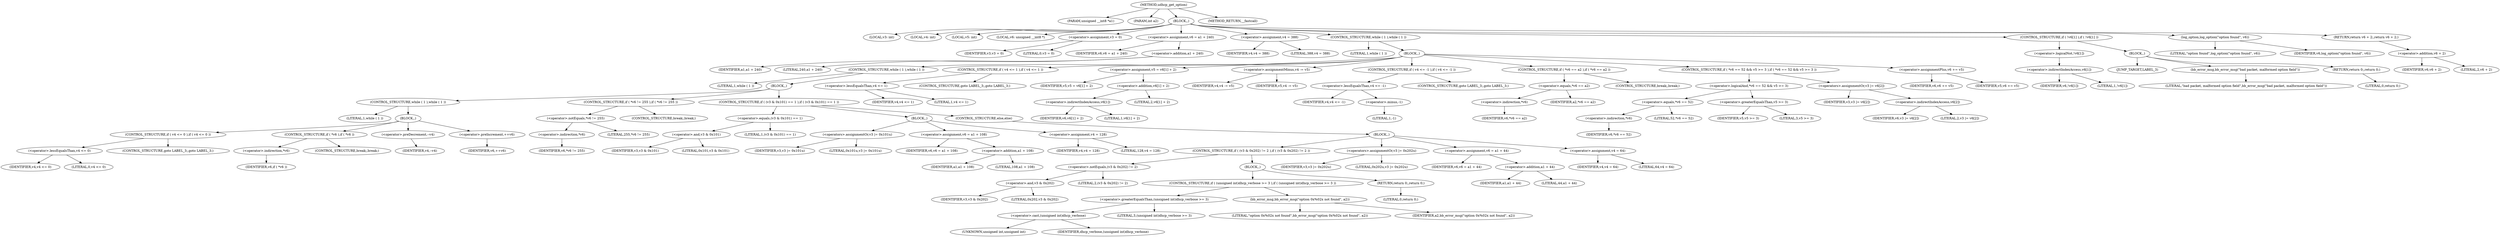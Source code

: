 digraph udhcp_get_option {  
"1000105" [label = "(METHOD,udhcp_get_option)" ]
"1000106" [label = "(PARAM,unsigned __int8 *a1)" ]
"1000107" [label = "(PARAM,int a2)" ]
"1000108" [label = "(BLOCK,,)" ]
"1000109" [label = "(LOCAL,v3: int)" ]
"1000110" [label = "(LOCAL,v4: int)" ]
"1000111" [label = "(LOCAL,v5: int)" ]
"1000112" [label = "(LOCAL,v6: unsigned __int8 *)" ]
"1000113" [label = "(<operator>.assignment,v3 = 0)" ]
"1000114" [label = "(IDENTIFIER,v3,v3 = 0)" ]
"1000115" [label = "(LITERAL,0,v3 = 0)" ]
"1000116" [label = "(<operator>.assignment,v6 = a1 + 240)" ]
"1000117" [label = "(IDENTIFIER,v6,v6 = a1 + 240)" ]
"1000118" [label = "(<operator>.addition,a1 + 240)" ]
"1000119" [label = "(IDENTIFIER,a1,a1 + 240)" ]
"1000120" [label = "(LITERAL,240,a1 + 240)" ]
"1000121" [label = "(<operator>.assignment,v4 = 388)" ]
"1000122" [label = "(IDENTIFIER,v4,v4 = 388)" ]
"1000123" [label = "(LITERAL,388,v4 = 388)" ]
"1000124" [label = "(CONTROL_STRUCTURE,while ( 1 ),while ( 1 ))" ]
"1000125" [label = "(LITERAL,1,while ( 1 ))" ]
"1000126" [label = "(BLOCK,,)" ]
"1000127" [label = "(CONTROL_STRUCTURE,while ( 1 ),while ( 1 ))" ]
"1000128" [label = "(LITERAL,1,while ( 1 ))" ]
"1000129" [label = "(BLOCK,,)" ]
"1000130" [label = "(CONTROL_STRUCTURE,while ( 1 ),while ( 1 ))" ]
"1000131" [label = "(LITERAL,1,while ( 1 ))" ]
"1000132" [label = "(BLOCK,,)" ]
"1000133" [label = "(CONTROL_STRUCTURE,if ( v4 <= 0 ),if ( v4 <= 0 ))" ]
"1000134" [label = "(<operator>.lessEqualsThan,v4 <= 0)" ]
"1000135" [label = "(IDENTIFIER,v4,v4 <= 0)" ]
"1000136" [label = "(LITERAL,0,v4 <= 0)" ]
"1000137" [label = "(CONTROL_STRUCTURE,goto LABEL_3;,goto LABEL_3;)" ]
"1000138" [label = "(CONTROL_STRUCTURE,if ( *v6 ),if ( *v6 ))" ]
"1000139" [label = "(<operator>.indirection,*v6)" ]
"1000140" [label = "(IDENTIFIER,v6,if ( *v6 ))" ]
"1000141" [label = "(CONTROL_STRUCTURE,break;,break;)" ]
"1000142" [label = "(<operator>.preDecrement,--v4)" ]
"1000143" [label = "(IDENTIFIER,v4,--v4)" ]
"1000144" [label = "(<operator>.preIncrement,++v6)" ]
"1000145" [label = "(IDENTIFIER,v6,++v6)" ]
"1000146" [label = "(CONTROL_STRUCTURE,if ( *v6 != 255 ),if ( *v6 != 255 ))" ]
"1000147" [label = "(<operator>.notEquals,*v6 != 255)" ]
"1000148" [label = "(<operator>.indirection,*v6)" ]
"1000149" [label = "(IDENTIFIER,v6,*v6 != 255)" ]
"1000150" [label = "(LITERAL,255,*v6 != 255)" ]
"1000151" [label = "(CONTROL_STRUCTURE,break;,break;)" ]
"1000152" [label = "(CONTROL_STRUCTURE,if ( (v3 & 0x101) == 1 ),if ( (v3 & 0x101) == 1 ))" ]
"1000153" [label = "(<operator>.equals,(v3 & 0x101) == 1)" ]
"1000154" [label = "(<operator>.and,v3 & 0x101)" ]
"1000155" [label = "(IDENTIFIER,v3,v3 & 0x101)" ]
"1000156" [label = "(LITERAL,0x101,v3 & 0x101)" ]
"1000157" [label = "(LITERAL,1,(v3 & 0x101) == 1)" ]
"1000158" [label = "(BLOCK,,)" ]
"1000159" [label = "(<operators>.assignmentOr,v3 |= 0x101u)" ]
"1000160" [label = "(IDENTIFIER,v3,v3 |= 0x101u)" ]
"1000161" [label = "(LITERAL,0x101u,v3 |= 0x101u)" ]
"1000162" [label = "(<operator>.assignment,v6 = a1 + 108)" ]
"1000163" [label = "(IDENTIFIER,v6,v6 = a1 + 108)" ]
"1000164" [label = "(<operator>.addition,a1 + 108)" ]
"1000165" [label = "(IDENTIFIER,a1,a1 + 108)" ]
"1000166" [label = "(LITERAL,108,a1 + 108)" ]
"1000167" [label = "(<operator>.assignment,v4 = 128)" ]
"1000168" [label = "(IDENTIFIER,v4,v4 = 128)" ]
"1000169" [label = "(LITERAL,128,v4 = 128)" ]
"1000170" [label = "(CONTROL_STRUCTURE,else,else)" ]
"1000171" [label = "(BLOCK,,)" ]
"1000172" [label = "(CONTROL_STRUCTURE,if ( (v3 & 0x202) != 2 ),if ( (v3 & 0x202) != 2 ))" ]
"1000173" [label = "(<operator>.notEquals,(v3 & 0x202) != 2)" ]
"1000174" [label = "(<operator>.and,v3 & 0x202)" ]
"1000175" [label = "(IDENTIFIER,v3,v3 & 0x202)" ]
"1000176" [label = "(LITERAL,0x202,v3 & 0x202)" ]
"1000177" [label = "(LITERAL,2,(v3 & 0x202) != 2)" ]
"1000178" [label = "(BLOCK,,)" ]
"1000179" [label = "(CONTROL_STRUCTURE,if ( (unsigned int)dhcp_verbose >= 3 ),if ( (unsigned int)dhcp_verbose >= 3 ))" ]
"1000180" [label = "(<operator>.greaterEqualsThan,(unsigned int)dhcp_verbose >= 3)" ]
"1000181" [label = "(<operator>.cast,(unsigned int)dhcp_verbose)" ]
"1000182" [label = "(UNKNOWN,unsigned int,unsigned int)" ]
"1000183" [label = "(IDENTIFIER,dhcp_verbose,(unsigned int)dhcp_verbose)" ]
"1000184" [label = "(LITERAL,3,(unsigned int)dhcp_verbose >= 3)" ]
"1000185" [label = "(bb_error_msg,bb_error_msg(\"option 0x%02x not found\", a2))" ]
"1000186" [label = "(LITERAL,\"option 0x%02x not found\",bb_error_msg(\"option 0x%02x not found\", a2))" ]
"1000187" [label = "(IDENTIFIER,a2,bb_error_msg(\"option 0x%02x not found\", a2))" ]
"1000188" [label = "(RETURN,return 0;,return 0;)" ]
"1000189" [label = "(LITERAL,0,return 0;)" ]
"1000190" [label = "(<operators>.assignmentOr,v3 |= 0x202u)" ]
"1000191" [label = "(IDENTIFIER,v3,v3 |= 0x202u)" ]
"1000192" [label = "(LITERAL,0x202u,v3 |= 0x202u)" ]
"1000193" [label = "(<operator>.assignment,v6 = a1 + 44)" ]
"1000194" [label = "(IDENTIFIER,v6,v6 = a1 + 44)" ]
"1000195" [label = "(<operator>.addition,a1 + 44)" ]
"1000196" [label = "(IDENTIFIER,a1,a1 + 44)" ]
"1000197" [label = "(LITERAL,44,a1 + 44)" ]
"1000198" [label = "(<operator>.assignment,v4 = 64)" ]
"1000199" [label = "(IDENTIFIER,v4,v4 = 64)" ]
"1000200" [label = "(LITERAL,64,v4 = 64)" ]
"1000201" [label = "(CONTROL_STRUCTURE,if ( v4 <= 1 ),if ( v4 <= 1 ))" ]
"1000202" [label = "(<operator>.lessEqualsThan,v4 <= 1)" ]
"1000203" [label = "(IDENTIFIER,v4,v4 <= 1)" ]
"1000204" [label = "(LITERAL,1,v4 <= 1)" ]
"1000205" [label = "(CONTROL_STRUCTURE,goto LABEL_3;,goto LABEL_3;)" ]
"1000206" [label = "(<operator>.assignment,v5 = v6[1] + 2)" ]
"1000207" [label = "(IDENTIFIER,v5,v5 = v6[1] + 2)" ]
"1000208" [label = "(<operator>.addition,v6[1] + 2)" ]
"1000209" [label = "(<operator>.indirectIndexAccess,v6[1])" ]
"1000210" [label = "(IDENTIFIER,v6,v6[1] + 2)" ]
"1000211" [label = "(LITERAL,1,v6[1] + 2)" ]
"1000212" [label = "(LITERAL,2,v6[1] + 2)" ]
"1000213" [label = "(<operator>.assignmentMinus,v4 -= v5)" ]
"1000214" [label = "(IDENTIFIER,v4,v4 -= v5)" ]
"1000215" [label = "(IDENTIFIER,v5,v4 -= v5)" ]
"1000216" [label = "(CONTROL_STRUCTURE,if ( v4 <= -1 ),if ( v4 <= -1 ))" ]
"1000217" [label = "(<operator>.lessEqualsThan,v4 <= -1)" ]
"1000218" [label = "(IDENTIFIER,v4,v4 <= -1)" ]
"1000219" [label = "(<operator>.minus,-1)" ]
"1000220" [label = "(LITERAL,1,-1)" ]
"1000221" [label = "(CONTROL_STRUCTURE,goto LABEL_3;,goto LABEL_3;)" ]
"1000222" [label = "(CONTROL_STRUCTURE,if ( *v6 == a2 ),if ( *v6 == a2 ))" ]
"1000223" [label = "(<operator>.equals,*v6 == a2)" ]
"1000224" [label = "(<operator>.indirection,*v6)" ]
"1000225" [label = "(IDENTIFIER,v6,*v6 == a2)" ]
"1000226" [label = "(IDENTIFIER,a2,*v6 == a2)" ]
"1000227" [label = "(CONTROL_STRUCTURE,break;,break;)" ]
"1000228" [label = "(CONTROL_STRUCTURE,if ( *v6 == 52 && v5 >= 3 ),if ( *v6 == 52 && v5 >= 3 ))" ]
"1000229" [label = "(<operator>.logicalAnd,*v6 == 52 && v5 >= 3)" ]
"1000230" [label = "(<operator>.equals,*v6 == 52)" ]
"1000231" [label = "(<operator>.indirection,*v6)" ]
"1000232" [label = "(IDENTIFIER,v6,*v6 == 52)" ]
"1000233" [label = "(LITERAL,52,*v6 == 52)" ]
"1000234" [label = "(<operator>.greaterEqualsThan,v5 >= 3)" ]
"1000235" [label = "(IDENTIFIER,v5,v5 >= 3)" ]
"1000236" [label = "(LITERAL,3,v5 >= 3)" ]
"1000237" [label = "(<operators>.assignmentOr,v3 |= v6[2])" ]
"1000238" [label = "(IDENTIFIER,v3,v3 |= v6[2])" ]
"1000239" [label = "(<operator>.indirectIndexAccess,v6[2])" ]
"1000240" [label = "(IDENTIFIER,v6,v3 |= v6[2])" ]
"1000241" [label = "(LITERAL,2,v3 |= v6[2])" ]
"1000242" [label = "(<operator>.assignmentPlus,v6 += v5)" ]
"1000243" [label = "(IDENTIFIER,v6,v6 += v5)" ]
"1000244" [label = "(IDENTIFIER,v5,v6 += v5)" ]
"1000245" [label = "(CONTROL_STRUCTURE,if ( !v6[1] ),if ( !v6[1] ))" ]
"1000246" [label = "(<operator>.logicalNot,!v6[1])" ]
"1000247" [label = "(<operator>.indirectIndexAccess,v6[1])" ]
"1000248" [label = "(IDENTIFIER,v6,!v6[1])" ]
"1000249" [label = "(LITERAL,1,!v6[1])" ]
"1000250" [label = "(BLOCK,,)" ]
"1000251" [label = "(JUMP_TARGET,LABEL_3)" ]
"1000252" [label = "(bb_error_msg,bb_error_msg(\"bad packet, malformed option field\"))" ]
"1000253" [label = "(LITERAL,\"bad packet, malformed option field\",bb_error_msg(\"bad packet, malformed option field\"))" ]
"1000254" [label = "(RETURN,return 0;,return 0;)" ]
"1000255" [label = "(LITERAL,0,return 0;)" ]
"1000256" [label = "(log_option,log_option(\"option found\", v6))" ]
"1000257" [label = "(LITERAL,\"option found\",log_option(\"option found\", v6))" ]
"1000258" [label = "(IDENTIFIER,v6,log_option(\"option found\", v6))" ]
"1000259" [label = "(RETURN,return v6 + 2;,return v6 + 2;)" ]
"1000260" [label = "(<operator>.addition,v6 + 2)" ]
"1000261" [label = "(IDENTIFIER,v6,v6 + 2)" ]
"1000262" [label = "(LITERAL,2,v6 + 2)" ]
"1000263" [label = "(METHOD_RETURN,__fastcall)" ]
  "1000105" -> "1000106" 
  "1000105" -> "1000107" 
  "1000105" -> "1000108" 
  "1000105" -> "1000263" 
  "1000108" -> "1000109" 
  "1000108" -> "1000110" 
  "1000108" -> "1000111" 
  "1000108" -> "1000112" 
  "1000108" -> "1000113" 
  "1000108" -> "1000116" 
  "1000108" -> "1000121" 
  "1000108" -> "1000124" 
  "1000108" -> "1000245" 
  "1000108" -> "1000256" 
  "1000108" -> "1000259" 
  "1000113" -> "1000114" 
  "1000113" -> "1000115" 
  "1000116" -> "1000117" 
  "1000116" -> "1000118" 
  "1000118" -> "1000119" 
  "1000118" -> "1000120" 
  "1000121" -> "1000122" 
  "1000121" -> "1000123" 
  "1000124" -> "1000125" 
  "1000124" -> "1000126" 
  "1000126" -> "1000127" 
  "1000126" -> "1000201" 
  "1000126" -> "1000206" 
  "1000126" -> "1000213" 
  "1000126" -> "1000216" 
  "1000126" -> "1000222" 
  "1000126" -> "1000228" 
  "1000126" -> "1000242" 
  "1000127" -> "1000128" 
  "1000127" -> "1000129" 
  "1000129" -> "1000130" 
  "1000129" -> "1000146" 
  "1000129" -> "1000152" 
  "1000130" -> "1000131" 
  "1000130" -> "1000132" 
  "1000132" -> "1000133" 
  "1000132" -> "1000138" 
  "1000132" -> "1000142" 
  "1000132" -> "1000144" 
  "1000133" -> "1000134" 
  "1000133" -> "1000137" 
  "1000134" -> "1000135" 
  "1000134" -> "1000136" 
  "1000138" -> "1000139" 
  "1000138" -> "1000141" 
  "1000139" -> "1000140" 
  "1000142" -> "1000143" 
  "1000144" -> "1000145" 
  "1000146" -> "1000147" 
  "1000146" -> "1000151" 
  "1000147" -> "1000148" 
  "1000147" -> "1000150" 
  "1000148" -> "1000149" 
  "1000152" -> "1000153" 
  "1000152" -> "1000158" 
  "1000152" -> "1000170" 
  "1000153" -> "1000154" 
  "1000153" -> "1000157" 
  "1000154" -> "1000155" 
  "1000154" -> "1000156" 
  "1000158" -> "1000159" 
  "1000158" -> "1000162" 
  "1000158" -> "1000167" 
  "1000159" -> "1000160" 
  "1000159" -> "1000161" 
  "1000162" -> "1000163" 
  "1000162" -> "1000164" 
  "1000164" -> "1000165" 
  "1000164" -> "1000166" 
  "1000167" -> "1000168" 
  "1000167" -> "1000169" 
  "1000170" -> "1000171" 
  "1000171" -> "1000172" 
  "1000171" -> "1000190" 
  "1000171" -> "1000193" 
  "1000171" -> "1000198" 
  "1000172" -> "1000173" 
  "1000172" -> "1000178" 
  "1000173" -> "1000174" 
  "1000173" -> "1000177" 
  "1000174" -> "1000175" 
  "1000174" -> "1000176" 
  "1000178" -> "1000179" 
  "1000178" -> "1000188" 
  "1000179" -> "1000180" 
  "1000179" -> "1000185" 
  "1000180" -> "1000181" 
  "1000180" -> "1000184" 
  "1000181" -> "1000182" 
  "1000181" -> "1000183" 
  "1000185" -> "1000186" 
  "1000185" -> "1000187" 
  "1000188" -> "1000189" 
  "1000190" -> "1000191" 
  "1000190" -> "1000192" 
  "1000193" -> "1000194" 
  "1000193" -> "1000195" 
  "1000195" -> "1000196" 
  "1000195" -> "1000197" 
  "1000198" -> "1000199" 
  "1000198" -> "1000200" 
  "1000201" -> "1000202" 
  "1000201" -> "1000205" 
  "1000202" -> "1000203" 
  "1000202" -> "1000204" 
  "1000206" -> "1000207" 
  "1000206" -> "1000208" 
  "1000208" -> "1000209" 
  "1000208" -> "1000212" 
  "1000209" -> "1000210" 
  "1000209" -> "1000211" 
  "1000213" -> "1000214" 
  "1000213" -> "1000215" 
  "1000216" -> "1000217" 
  "1000216" -> "1000221" 
  "1000217" -> "1000218" 
  "1000217" -> "1000219" 
  "1000219" -> "1000220" 
  "1000222" -> "1000223" 
  "1000222" -> "1000227" 
  "1000223" -> "1000224" 
  "1000223" -> "1000226" 
  "1000224" -> "1000225" 
  "1000228" -> "1000229" 
  "1000228" -> "1000237" 
  "1000229" -> "1000230" 
  "1000229" -> "1000234" 
  "1000230" -> "1000231" 
  "1000230" -> "1000233" 
  "1000231" -> "1000232" 
  "1000234" -> "1000235" 
  "1000234" -> "1000236" 
  "1000237" -> "1000238" 
  "1000237" -> "1000239" 
  "1000239" -> "1000240" 
  "1000239" -> "1000241" 
  "1000242" -> "1000243" 
  "1000242" -> "1000244" 
  "1000245" -> "1000246" 
  "1000245" -> "1000250" 
  "1000246" -> "1000247" 
  "1000247" -> "1000248" 
  "1000247" -> "1000249" 
  "1000250" -> "1000251" 
  "1000250" -> "1000252" 
  "1000250" -> "1000254" 
  "1000252" -> "1000253" 
  "1000254" -> "1000255" 
  "1000256" -> "1000257" 
  "1000256" -> "1000258" 
  "1000259" -> "1000260" 
  "1000260" -> "1000261" 
  "1000260" -> "1000262" 
}
